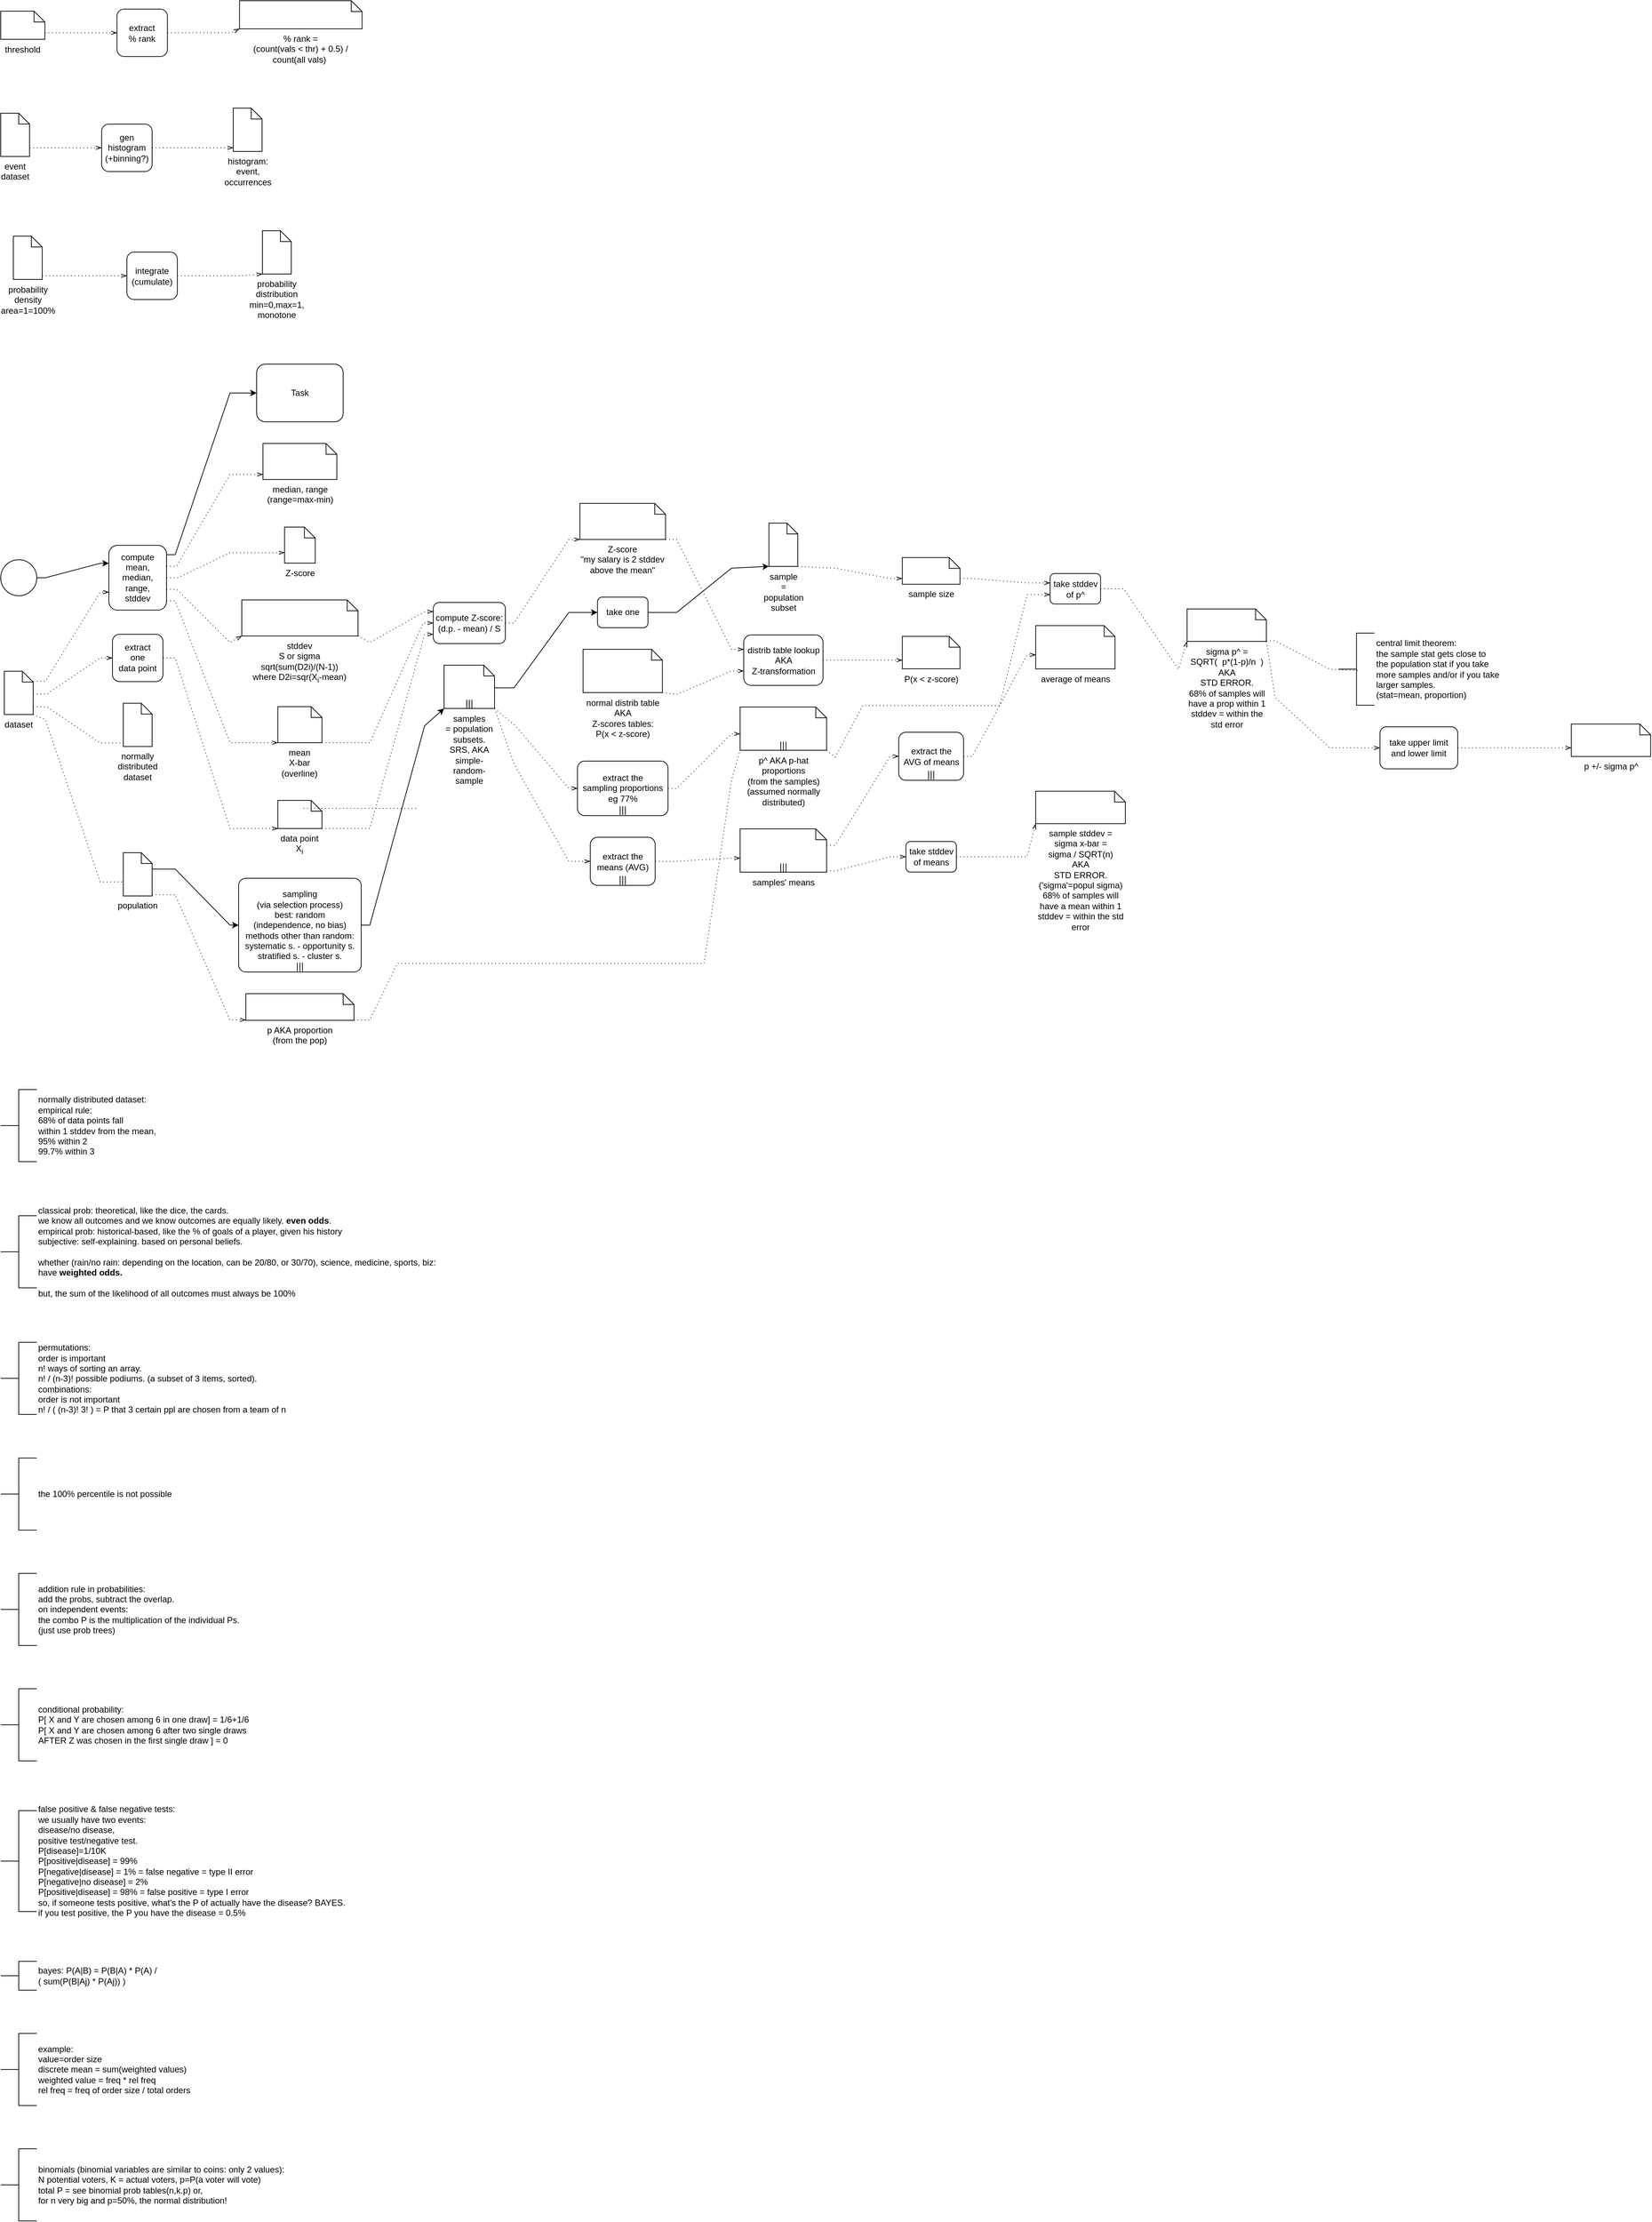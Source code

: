 <mxfile version="20.8.17" type="github">
  <diagram name="Page-1" id="2a216829-ef6e-dabb-86c1-c78162f3ba2b">
    <mxGraphModel dx="1120" dy="486" grid="1" gridSize="10" guides="1" tooltips="1" connect="1" arrows="1" fold="1" page="1" pageScale="1" pageWidth="850" pageHeight="1100" background="none" math="0" shadow="0">
      <root>
        <mxCell id="0" />
        <mxCell id="1" parent="0" />
        <mxCell id="7a84cebc1def654-1" value="" style="shape=mxgraph.bpmn.shape;html=1;verticalLabelPosition=bottom;labelBackgroundColor=none;verticalAlign=top;perimeter=ellipsePerimeter;outline=standard;symbol=general;" parent="1" vertex="1">
          <mxGeometry y="775.221" width="50" height="50" as="geometry" />
        </mxCell>
        <mxCell id="7a84cebc1def654-2" value="compute&lt;br&gt;mean,&lt;br&gt;median, &lt;br&gt;range,&lt;br&gt;stddev" style="shape=ext;rounded=1;html=1;whiteSpace=wrap;labelBackgroundColor=none;" parent="1" vertex="1">
          <mxGeometry x="150" y="755.256" width="80" height="89.93" as="geometry" />
        </mxCell>
        <mxCell id="7a84cebc1def654-3" value="Task" style="shape=ext;rounded=1;html=1;whiteSpace=wrap;labelBackgroundColor=none;" parent="1" vertex="1">
          <mxGeometry x="355" y="504" width="120" height="80" as="geometry" />
        </mxCell>
        <mxCell id="7a84cebc1def654-36" style="edgeStyle=orthogonalEdgeStyle;rounded=0;html=1;jettySize=auto;orthogonalLoop=1;labelBackgroundColor=none;fontColor=default;noEdgeStyle=1;orthogonal=1;" parent="1" source="7a84cebc1def654-1" target="7a84cebc1def654-2" edge="1">
          <mxGeometry relative="1" as="geometry">
            <Array as="points">
              <mxPoint x="62" y="800.221" />
              <mxPoint x="138" y="780.239" />
            </Array>
          </mxGeometry>
        </mxCell>
        <mxCell id="7a84cebc1def654-39" style="edgeStyle=orthogonalEdgeStyle;rounded=0;html=1;jettySize=auto;orthogonalLoop=1;labelBackgroundColor=none;fontColor=default;noEdgeStyle=1;orthogonal=1;" parent="1" source="7a84cebc1def654-2" target="7a84cebc1def654-3" edge="1">
          <mxGeometry relative="1" as="geometry">
            <Array as="points">
              <mxPoint x="242" y="768.249" />
              <mxPoint x="318" y="544" />
            </Array>
          </mxGeometry>
        </mxCell>
        <mxCell id="xcf2dydyv8335VmhDi4d-6" value="" style="edgeStyle=elbowEdgeStyle;fontSize=12;html=1;endFill=0;startFill=0;endSize=6;startSize=6;dashed=1;dashPattern=1 4;endArrow=openThin;startArrow=none;rounded=0;noEdgeStyle=1;orthogonal=1;labelBackgroundColor=none;fontColor=default;" edge="1" parent="1" source="xcf2dydyv8335VmhDi4d-9" target="7a84cebc1def654-2">
          <mxGeometry width="160" relative="1" as="geometry">
            <mxPoint x="400" y="460" as="sourcePoint" />
            <mxPoint x="560" y="460" as="targetPoint" />
            <Array as="points">
              <mxPoint x="62" y="943.758" />
              <mxPoint x="138" y="820.204" />
            </Array>
          </mxGeometry>
        </mxCell>
        <mxCell id="xcf2dydyv8335VmhDi4d-7" value="median, range&lt;br&gt;(range=max-min)" style="shape=mxgraph.bpmn.data;labelPosition=center;verticalLabelPosition=bottom;align=center;verticalAlign=top;whiteSpace=wrap;size=15;html=1;labelBackgroundColor=none;" vertex="1" parent="1">
          <mxGeometry x="363.75" y="614" width="102.5" height="50" as="geometry" />
        </mxCell>
        <mxCell id="xcf2dydyv8335VmhDi4d-8" value="" style="edgeStyle=elbowEdgeStyle;fontSize=12;html=1;endFill=0;startFill=0;endSize=6;startSize=6;dashed=1;dashPattern=1 4;endArrow=openThin;startArrow=none;rounded=0;noEdgeStyle=1;orthogonal=1;labelBackgroundColor=none;fontColor=default;" edge="1" parent="1" source="7a84cebc1def654-2" target="xcf2dydyv8335VmhDi4d-7">
          <mxGeometry width="160" relative="1" as="geometry">
            <mxPoint x="413" y="440" as="sourcePoint" />
            <mxPoint x="413" y="340" as="targetPoint" />
            <Array as="points">
              <mxPoint x="244" y="784.235" />
              <mxPoint x="318" y="657" />
            </Array>
          </mxGeometry>
        </mxCell>
        <mxCell id="xcf2dydyv8335VmhDi4d-9" value="dataset" style="shape=mxgraph.bpmn.data;labelPosition=center;verticalLabelPosition=bottom;align=center;verticalAlign=top;whiteSpace=wrap;size=15;html=1;" vertex="1" parent="1">
          <mxGeometry x="5" y="929.883" width="40" height="60" as="geometry" />
        </mxCell>
        <mxCell id="xcf2dydyv8335VmhDi4d-11" value="Z-score" style="shape=mxgraph.bpmn.data;labelPosition=center;verticalLabelPosition=bottom;align=center;verticalAlign=top;whiteSpace=wrap;size=15;html=1;labelBackgroundColor=none;" vertex="1" parent="1">
          <mxGeometry x="393.75" y="730" width="42.5" height="50" as="geometry" />
        </mxCell>
        <mxCell id="xcf2dydyv8335VmhDi4d-12" value="" style="edgeStyle=elbowEdgeStyle;fontSize=12;html=1;endFill=0;startFill=0;endSize=6;startSize=6;dashed=1;dashPattern=1 4;endArrow=openThin;startArrow=none;rounded=0;noEdgeStyle=1;orthogonal=1;labelBackgroundColor=none;fontColor=default;" edge="1" parent="1" source="7a84cebc1def654-2" target="xcf2dydyv8335VmhDi4d-11">
          <mxGeometry width="160" relative="1" as="geometry">
            <mxPoint x="335" y="111.25" as="sourcePoint" />
            <mxPoint x="442.5" y="145" as="targetPoint" />
            <Array as="points">
              <mxPoint x="246" y="800.221" />
              <mxPoint x="318" y="765.5" />
            </Array>
          </mxGeometry>
        </mxCell>
        <mxCell id="xcf2dydyv8335VmhDi4d-13" value="extract&lt;br&gt;one &lt;br&gt;data point" style="shape=ext;rounded=1;html=1;whiteSpace=wrap;labelBackgroundColor=none;" vertex="1" parent="1">
          <mxGeometry x="155" y="878.63" width="70" height="65.67" as="geometry" />
        </mxCell>
        <mxCell id="xcf2dydyv8335VmhDi4d-14" value="" style="edgeStyle=elbowEdgeStyle;fontSize=12;html=1;endFill=0;startFill=0;endSize=6;startSize=6;dashed=1;dashPattern=1 4;endArrow=openThin;startArrow=none;rounded=0;noEdgeStyle=1;orthogonal=1;labelBackgroundColor=none;fontColor=default;" edge="1" parent="1" source="xcf2dydyv8335VmhDi4d-9" target="xcf2dydyv8335VmhDi4d-13">
          <mxGeometry width="160" relative="1" as="geometry">
            <mxPoint x="55" y="220" as="sourcePoint" />
            <mxPoint x="160" y="188.4" as="targetPoint" />
            <Array as="points">
              <mxPoint x="64" y="961.508" />
              <mxPoint x="138" y="911.465" />
            </Array>
          </mxGeometry>
        </mxCell>
        <mxCell id="xcf2dydyv8335VmhDi4d-15" value="stddev&lt;br&gt;S or sigma&lt;br&gt;sqrt(sum(D2i)/(N-1))&lt;br&gt;where D2i=sqr(X&lt;sub style=&quot;border-color: var(--border-color);&quot;&gt;i&lt;/sub&gt;-mean)" style="shape=mxgraph.bpmn.data;labelPosition=center;verticalLabelPosition=bottom;align=center;verticalAlign=top;whiteSpace=wrap;size=15;html=1;labelBackgroundColor=none;" vertex="1" parent="1">
          <mxGeometry x="334.375" y="831" width="161.25" height="50" as="geometry" />
        </mxCell>
        <mxCell id="xcf2dydyv8335VmhDi4d-16" value="mean&lt;br&gt;X-bar (overline)" style="shape=mxgraph.bpmn.data;labelPosition=center;verticalLabelPosition=bottom;align=center;verticalAlign=top;whiteSpace=wrap;size=15;html=1;labelBackgroundColor=none;" vertex="1" parent="1">
          <mxGeometry x="384.375" y="979" width="61.25" height="50" as="geometry" />
        </mxCell>
        <mxCell id="xcf2dydyv8335VmhDi4d-17" value="" style="edgeStyle=elbowEdgeStyle;fontSize=12;html=1;endFill=0;startFill=0;endSize=6;startSize=6;dashed=1;dashPattern=1 4;endArrow=openThin;startArrow=none;rounded=0;noEdgeStyle=1;orthogonal=1;labelBackgroundColor=none;fontColor=default;" edge="1" parent="1" source="7a84cebc1def654-2" target="xcf2dydyv8335VmhDi4d-15">
          <mxGeometry width="160" relative="1" as="geometry">
            <mxPoint x="281" y="170.9" as="sourcePoint" />
            <mxPoint x="387.5" y="170" as="targetPoint" />
            <Array as="points">
              <mxPoint x="244" y="816.207" />
              <mxPoint x="318" y="890" />
            </Array>
          </mxGeometry>
        </mxCell>
        <mxCell id="xcf2dydyv8335VmhDi4d-18" value="" style="edgeStyle=elbowEdgeStyle;fontSize=12;html=1;endFill=0;startFill=0;endSize=6;startSize=6;dashed=1;dashPattern=1 4;endArrow=openThin;startArrow=none;rounded=0;noEdgeStyle=1;orthogonal=1;labelBackgroundColor=none;fontColor=default;" edge="1" parent="1" source="7a84cebc1def654-2" target="xcf2dydyv8335VmhDi4d-16">
          <mxGeometry width="160" relative="1" as="geometry">
            <mxPoint x="281" y="180.9" as="sourcePoint" />
            <mxPoint x="530" y="179.5" as="targetPoint" />
            <Array as="points">
              <mxPoint x="242" y="832.193" />
              <mxPoint x="318" y="1029" />
            </Array>
          </mxGeometry>
        </mxCell>
        <mxCell id="xcf2dydyv8335VmhDi4d-20" value="data point&lt;br&gt;X&lt;sub&gt;i&lt;/sub&gt;" style="shape=mxgraph.bpmn.data;labelPosition=center;verticalLabelPosition=bottom;align=center;verticalAlign=top;whiteSpace=wrap;size=15;html=1;labelBackgroundColor=none;" vertex="1" parent="1">
          <mxGeometry x="384.375" y="1109" width="61.25" height="39" as="geometry" />
        </mxCell>
        <mxCell id="xcf2dydyv8335VmhDi4d-21" value="" style="edgeStyle=elbowEdgeStyle;fontSize=12;html=1;endFill=0;startFill=0;endSize=6;startSize=6;dashed=1;dashPattern=1 4;endArrow=openThin;startArrow=none;rounded=0;noEdgeStyle=1;orthogonal=1;labelBackgroundColor=none;fontColor=default;" edge="1" parent="1" source="xcf2dydyv8335VmhDi4d-13" target="xcf2dydyv8335VmhDi4d-20">
          <mxGeometry width="160" relative="1" as="geometry">
            <mxPoint x="280" y="239.5" as="sourcePoint" />
            <mxPoint x="387.5" y="487.5" as="targetPoint" />
            <Array as="points">
              <mxPoint x="242" y="911.465" />
              <mxPoint x="318" y="1148" />
            </Array>
          </mxGeometry>
        </mxCell>
        <mxCell id="xcf2dydyv8335VmhDi4d-22" value="compute Z-score:&lt;br&gt;(d.p. - mean) / S" style="shape=ext;rounded=1;html=1;whiteSpace=wrap;labelBackgroundColor=none;" vertex="1" parent="1">
          <mxGeometry x="600" y="834.445" width="100" height="57.11" as="geometry" />
        </mxCell>
        <mxCell id="xcf2dydyv8335VmhDi4d-23" value="" style="edgeStyle=elbowEdgeStyle;fontSize=12;html=1;endFill=0;startFill=0;endSize=6;startSize=6;dashed=1;dashPattern=1 4;endArrow=openThin;startArrow=none;rounded=0;noEdgeStyle=1;orthogonal=1;labelBackgroundColor=none;fontColor=default;" edge="1" parent="1" source="xcf2dydyv8335VmhDi4d-20" target="xcf2dydyv8335VmhDi4d-22">
          <mxGeometry width="160" relative="1" as="geometry">
            <mxPoint x="70" y="360" as="sourcePoint" />
            <mxPoint x="160" y="321.5" as="targetPoint" />
            <Array as="points">
              <mxPoint x="512" y="1148" />
              <mxPoint x="588" y="878.703" />
            </Array>
          </mxGeometry>
        </mxCell>
        <mxCell id="xcf2dydyv8335VmhDi4d-24" value="" style="edgeStyle=elbowEdgeStyle;fontSize=12;html=1;endFill=0;startFill=0;endSize=6;startSize=6;dashed=1;dashPattern=1 4;endArrow=openThin;startArrow=none;rounded=0;noEdgeStyle=1;orthogonal=1;labelBackgroundColor=none;fontColor=default;" edge="1" parent="1" source="xcf2dydyv8335VmhDi4d-16" target="xcf2dydyv8335VmhDi4d-22">
          <mxGeometry width="160" relative="1" as="geometry">
            <mxPoint x="418.75" y="587.727" as="sourcePoint" />
            <mxPoint x="410" y="695" as="targetPoint" />
            <Array as="points">
              <mxPoint x="512" y="1029" />
              <mxPoint x="586" y="863.0" />
            </Array>
          </mxGeometry>
        </mxCell>
        <mxCell id="xcf2dydyv8335VmhDi4d-25" value="" style="edgeStyle=elbowEdgeStyle;fontSize=12;html=1;endFill=0;startFill=0;endSize=6;startSize=6;dashed=1;dashPattern=1 4;endArrow=openThin;startArrow=none;rounded=0;noEdgeStyle=1;orthogonal=1;labelBackgroundColor=none;fontColor=default;" edge="1" parent="1" source="xcf2dydyv8335VmhDi4d-15" target="xcf2dydyv8335VmhDi4d-22">
          <mxGeometry width="160" relative="1" as="geometry">
            <mxPoint x="418.75" y="488" as="sourcePoint" />
            <mxPoint x="410" y="705" as="targetPoint" />
            <Array as="points">
              <mxPoint x="512" y="890" />
              <mxPoint x="588" y="847.297" />
            </Array>
          </mxGeometry>
        </mxCell>
        <mxCell id="xcf2dydyv8335VmhDi4d-26" value="Z-score&lt;br&gt;&quot;my salary is 2 stddev above the mean&quot;" style="shape=mxgraph.bpmn.data;labelPosition=center;verticalLabelPosition=bottom;align=center;verticalAlign=top;whiteSpace=wrap;size=15;html=1;labelBackgroundColor=none;" vertex="1" parent="1">
          <mxGeometry x="803.435" y="697.165" width="118.75" height="50" as="geometry" />
        </mxCell>
        <mxCell id="xcf2dydyv8335VmhDi4d-27" value="" style="edgeStyle=elbowEdgeStyle;fontSize=12;html=1;endFill=0;startFill=0;endSize=6;startSize=6;dashed=1;dashPattern=1 4;endArrow=openThin;startArrow=none;rounded=0;noEdgeStyle=1;orthogonal=1;labelBackgroundColor=none;fontColor=default;" edge="1" parent="1" source="xcf2dydyv8335VmhDi4d-22" target="xcf2dydyv8335VmhDi4d-26">
          <mxGeometry width="160" relative="1" as="geometry">
            <mxPoint x="280" y="552.727" as="sourcePoint" />
            <mxPoint x="418.75" y="582" as="targetPoint" />
            <Array as="points">
              <mxPoint x="712" y="863" />
              <mxPoint x="788" y="747.165" />
            </Array>
          </mxGeometry>
        </mxCell>
        <mxCell id="xcf2dydyv8335VmhDi4d-33" value="normally distributed dataset" style="shape=mxgraph.bpmn.data;labelPosition=center;verticalLabelPosition=bottom;align=center;verticalAlign=top;whiteSpace=wrap;size=15;html=1;" vertex="1" parent="1">
          <mxGeometry x="170" y="974.3" width="40" height="60" as="geometry" />
        </mxCell>
        <mxCell id="xcf2dydyv8335VmhDi4d-34" value="normally distributed dataset:&lt;br&gt;empirical rule:&lt;br&gt;68% of data points fall&lt;br&gt;within 1 stddev from the mean,&lt;br&gt;95% within 2&lt;br&gt;99.7% within 3" style="html=1;shape=mxgraph.flowchart.annotation_2;align=left;labelPosition=right;" vertex="1" parent="1">
          <mxGeometry y="1510" width="50" height="100" as="geometry" />
        </mxCell>
        <mxCell id="xcf2dydyv8335VmhDi4d-35" value="classical prob: theoretical, like the dice, the cards.&lt;br&gt;we know all outcomes and we know outcomes are equally likely. &lt;b&gt;even odds&lt;/b&gt;.&lt;br&gt;empirical prob: historical-based, like the % of goals of a player, given his history&lt;br&gt;subjective: self-explaining. based on personal beliefs.&lt;br&gt;&lt;br&gt;whether (rain/no rain: depending on the location, can be 20/80, or 30/70), science, medicine, sports, biz:&lt;br&gt;have &lt;b&gt;weighted odds.&lt;/b&gt;&lt;br&gt;&lt;br&gt;but, the sum of the likelihood of all outcomes must always be 100%" style="html=1;shape=mxgraph.flowchart.annotation_2;align=left;labelPosition=right;" vertex="1" parent="1">
          <mxGeometry y="1685" width="50" height="100" as="geometry" />
        </mxCell>
        <mxCell id="xcf2dydyv8335VmhDi4d-36" value="permutations:&lt;br&gt;order is important&lt;br&gt;n! ways of sorting an array.&lt;br&gt;n! / (n-3)! possible podiums. (a subset of 3 items, sorted).&lt;br&gt;combinations:&lt;br&gt;order is not important&lt;br&gt;n! / ( (n-3)! 3! ) = P that 3 certain ppl are chosen from a team of n" style="html=1;shape=mxgraph.flowchart.annotation_2;align=left;labelPosition=right;" vertex="1" parent="1">
          <mxGeometry y="1860.5" width="50" height="100" as="geometry" />
        </mxCell>
        <mxCell id="xcf2dydyv8335VmhDi4d-37" value="threshold" style="shape=mxgraph.bpmn.data;labelPosition=center;verticalLabelPosition=bottom;align=center;verticalAlign=top;whiteSpace=wrap;size=15;html=1;labelBackgroundColor=none;" vertex="1" parent="1">
          <mxGeometry y="14.5" width="61.25" height="39" as="geometry" />
        </mxCell>
        <mxCell id="xcf2dydyv8335VmhDi4d-38" value="" style="edgeStyle=elbowEdgeStyle;fontSize=12;html=1;endFill=0;startFill=0;endSize=6;startSize=6;dashed=1;dashPattern=1 4;endArrow=openThin;startArrow=none;rounded=0;noEdgeStyle=1;orthogonal=1;labelBackgroundColor=none;fontColor=default;" edge="1" parent="1" source="xcf2dydyv8335VmhDi4d-37" target="xcf2dydyv8335VmhDi4d-39">
          <mxGeometry width="160" relative="1" as="geometry">
            <mxPoint x="55" y="431.259" as="sourcePoint" />
            <mxPoint x="230" y="640" as="targetPoint" />
            <Array as="points">
              <mxPoint x="73.25" y="44.5" />
              <mxPoint x="149.25" y="44.5" />
            </Array>
          </mxGeometry>
        </mxCell>
        <mxCell id="xcf2dydyv8335VmhDi4d-39" value="extract&lt;br&gt;% rank" style="shape=ext;rounded=1;html=1;whiteSpace=wrap;labelBackgroundColor=none;" vertex="1" parent="1">
          <mxGeometry x="161.25" y="11.665" width="70" height="65.67" as="geometry" />
        </mxCell>
        <mxCell id="xcf2dydyv8335VmhDi4d-40" value="% rank = &lt;br&gt;(count(vals &amp;lt; thr) + 0.5) /&lt;br&gt;count(all vals)&amp;nbsp;" style="shape=mxgraph.bpmn.data;labelPosition=center;verticalLabelPosition=bottom;align=center;verticalAlign=top;whiteSpace=wrap;size=15;html=1;labelBackgroundColor=none;" vertex="1" parent="1">
          <mxGeometry x="331.25" width="170" height="39" as="geometry" />
        </mxCell>
        <mxCell id="xcf2dydyv8335VmhDi4d-41" value="" style="edgeStyle=elbowEdgeStyle;fontSize=12;html=1;endFill=0;startFill=0;endSize=6;startSize=6;dashed=1;dashPattern=1 4;endArrow=openThin;startArrow=none;rounded=0;noEdgeStyle=1;orthogonal=1;labelBackgroundColor=none;fontColor=default;" edge="1" parent="1" source="xcf2dydyv8335VmhDi4d-39" target="xcf2dydyv8335VmhDi4d-40">
          <mxGeometry width="160" relative="1" as="geometry">
            <mxPoint x="173.125" y="630" as="sourcePoint" />
            <mxPoint x="240" y="654.003" as="targetPoint" />
            <Array as="points">
              <mxPoint x="243.25" y="44.5" />
              <mxPoint x="319.25" y="44.5" />
            </Array>
          </mxGeometry>
        </mxCell>
        <mxCell id="xcf2dydyv8335VmhDi4d-42" value="the 100% percentile is not possible" style="html=1;shape=mxgraph.flowchart.annotation_2;align=left;labelPosition=right;" vertex="1" parent="1">
          <mxGeometry y="2021" width="50" height="100" as="geometry" />
        </mxCell>
        <mxCell id="xcf2dydyv8335VmhDi4d-43" value="addition rule in probabilities:&lt;br&gt;add the probs, subtract the overlap.&lt;br&gt;on independent events:&lt;br&gt;the combo P is the multiplication of the individual Ps.&lt;br&gt;(just use prob trees)" style="html=1;shape=mxgraph.flowchart.annotation_2;align=left;labelPosition=right;" vertex="1" parent="1">
          <mxGeometry y="2181" width="50" height="100" as="geometry" />
        </mxCell>
        <mxCell id="xcf2dydyv8335VmhDi4d-44" value="conditional probability:&lt;br&gt;P[ X and Y are chosen among 6 in one draw] = 1/6+1/6&lt;br&gt;P[ X and Y are chosen among 6 after two single draws&lt;br&gt;AFTER Z was chosen in the first single draw ] = 0" style="html=1;shape=mxgraph.flowchart.annotation_2;align=left;labelPosition=right;" vertex="1" parent="1">
          <mxGeometry y="2341" width="50" height="100" as="geometry" />
        </mxCell>
        <mxCell id="xcf2dydyv8335VmhDi4d-45" value="false positive &amp;amp; false negative tests:&lt;br&gt;we usually have two events:&lt;br&gt;disease/no disease,&lt;br&gt;positive test/negative test.&lt;br&gt;P[disease]=1/10K&lt;br&gt;P[positive|disease] = 99%&lt;br&gt;P[negative|disease] = 1% = false negative = type II error&lt;br&gt;P[negative|no disease] = 2%&lt;br style=&quot;border-color: var(--border-color);&quot;&gt;P[positive|disease] = 98% = false positive = type I error&lt;br&gt;so, if someone tests positive, what&#39;s the P of actually have the disease? BAYES.&lt;br&gt;if you test positive, the P you have the disease = 0.5%" style="html=1;shape=mxgraph.flowchart.annotation_2;align=left;labelPosition=right;" vertex="1" parent="1">
          <mxGeometry y="2510" width="50" height="140" as="geometry" />
        </mxCell>
        <mxCell id="xcf2dydyv8335VmhDi4d-46" value="bayes: P(A|B) = P(B|A) * P(A) /&lt;br&gt;( sum(P(B|Aj) * P(Aj)) )&lt;br&gt;" style="html=1;shape=mxgraph.flowchart.annotation_2;align=left;labelPosition=right;" vertex="1" parent="1">
          <mxGeometry y="2719" width="50" height="40" as="geometry" />
        </mxCell>
        <mxCell id="xcf2dydyv8335VmhDi4d-47" value="example:&lt;br&gt;value=order size&lt;br style=&quot;border-color: var(--border-color);&quot;&gt;discrete mean = sum(weighted values)&lt;br&gt;weighted value = freq * rel freq&lt;br&gt;rel freq = freq of order size / total orders" style="html=1;shape=mxgraph.flowchart.annotation_2;align=left;labelPosition=right;" vertex="1" parent="1">
          <mxGeometry y="2819" width="50" height="100" as="geometry" />
        </mxCell>
        <mxCell id="xcf2dydyv8335VmhDi4d-48" value="binomials (binomial variables are similar to coins: only 2 values):&lt;br&gt;N potential voters, K = actual voters, p=P(a voter will vote)&lt;br&gt;total P = see binomial prob tables(n,k.p) or,&lt;br&gt;for n very big and p=50%, the normal distribution!&lt;br&gt;" style="html=1;shape=mxgraph.flowchart.annotation_2;align=left;labelPosition=right;" vertex="1" parent="1">
          <mxGeometry y="2979" width="50" height="100" as="geometry" />
        </mxCell>
        <mxCell id="xcf2dydyv8335VmhDi4d-49" value="event&lt;br&gt;dataset" style="shape=mxgraph.bpmn.data;labelPosition=center;verticalLabelPosition=bottom;align=center;verticalAlign=top;whiteSpace=wrap;size=15;html=1;" vertex="1" parent="1">
          <mxGeometry y="156" width="40" height="60" as="geometry" />
        </mxCell>
        <mxCell id="xcf2dydyv8335VmhDi4d-50" value="gen&lt;br&gt;histogram&lt;br&gt;(+binning?)" style="shape=ext;rounded=1;html=1;whiteSpace=wrap;labelBackgroundColor=none;" vertex="1" parent="1">
          <mxGeometry x="140" y="171.165" width="70" height="65.67" as="geometry" />
        </mxCell>
        <mxCell id="xcf2dydyv8335VmhDi4d-51" value="histogram:&lt;br&gt;event, occurrences" style="shape=mxgraph.bpmn.data;labelPosition=center;verticalLabelPosition=bottom;align=center;verticalAlign=top;whiteSpace=wrap;size=15;html=1;" vertex="1" parent="1">
          <mxGeometry x="322.5" y="149" width="40" height="60" as="geometry" />
        </mxCell>
        <mxCell id="xcf2dydyv8335VmhDi4d-52" value="" style="edgeStyle=elbowEdgeStyle;fontSize=12;html=1;endFill=0;startFill=0;endSize=6;startSize=6;dashed=1;dashPattern=1 4;endArrow=openThin;startArrow=none;rounded=0;noEdgeStyle=1;orthogonal=1;labelBackgroundColor=none;fontColor=default;" edge="1" parent="1" source="xcf2dydyv8335VmhDi4d-49" target="xcf2dydyv8335VmhDi4d-50">
          <mxGeometry width="160" relative="1" as="geometry">
            <mxPoint x="235" y="533.148" as="sourcePoint" />
            <mxPoint x="390" y="654" as="targetPoint" />
            <Array as="points">
              <mxPoint x="52" y="204" />
              <mxPoint x="128" y="204" />
            </Array>
          </mxGeometry>
        </mxCell>
        <mxCell id="xcf2dydyv8335VmhDi4d-54" value="" style="edgeStyle=elbowEdgeStyle;fontSize=12;html=1;endFill=0;startFill=0;endSize=6;startSize=6;dashed=1;dashPattern=1 4;endArrow=openThin;startArrow=none;rounded=0;noEdgeStyle=1;orthogonal=1;labelBackgroundColor=none;fontColor=default;" edge="1" parent="1" source="xcf2dydyv8335VmhDi4d-50" target="xcf2dydyv8335VmhDi4d-51">
          <mxGeometry width="160" relative="1" as="geometry">
            <mxPoint x="50" y="942.5" as="sourcePoint" />
            <mxPoint x="150" y="942.5" as="targetPoint" />
            <Array as="points">
              <mxPoint x="222" y="204" />
              <mxPoint x="298" y="204" />
            </Array>
          </mxGeometry>
        </mxCell>
        <mxCell id="xcf2dydyv8335VmhDi4d-55" value="probability density&lt;br&gt;area=1=100%" style="shape=mxgraph.bpmn.data;labelPosition=center;verticalLabelPosition=bottom;align=center;verticalAlign=top;whiteSpace=wrap;size=15;html=1;" vertex="1" parent="1">
          <mxGeometry x="17.5" y="326.5" width="40" height="60" as="geometry" />
        </mxCell>
        <mxCell id="xcf2dydyv8335VmhDi4d-56" value="probability distribution&lt;br&gt;min=0,max=1,&lt;br&gt;monotone" style="shape=mxgraph.bpmn.data;labelPosition=center;verticalLabelPosition=bottom;align=center;verticalAlign=top;whiteSpace=wrap;size=15;html=1;" vertex="1" parent="1">
          <mxGeometry x="363" y="319" width="40" height="60" as="geometry" />
        </mxCell>
        <mxCell id="xcf2dydyv8335VmhDi4d-57" value="integrate&lt;br&gt;(cumulate)" style="shape=ext;rounded=1;html=1;whiteSpace=wrap;labelBackgroundColor=none;" vertex="1" parent="1">
          <mxGeometry x="175" y="348.665" width="70" height="65.67" as="geometry" />
        </mxCell>
        <mxCell id="xcf2dydyv8335VmhDi4d-58" value="" style="edgeStyle=elbowEdgeStyle;fontSize=12;html=1;endFill=0;startFill=0;endSize=6;startSize=6;dashed=1;dashPattern=1 4;endArrow=openThin;startArrow=none;rounded=0;noEdgeStyle=1;orthogonal=1;labelBackgroundColor=none;fontColor=default;" edge="1" parent="1" target="xcf2dydyv8335VmhDi4d-57" source="xcf2dydyv8335VmhDi4d-55">
          <mxGeometry width="160" relative="1" as="geometry">
            <mxPoint x="550" y="853.17" as="sourcePoint" />
            <mxPoint x="900" y="560.17" as="targetPoint" />
            <Array as="points">
              <mxPoint x="87" y="381.5" />
              <mxPoint x="163" y="381.5" />
            </Array>
          </mxGeometry>
        </mxCell>
        <mxCell id="xcf2dydyv8335VmhDi4d-59" value="" style="edgeStyle=elbowEdgeStyle;fontSize=12;html=1;endFill=0;startFill=0;endSize=6;startSize=6;dashed=1;dashPattern=1 4;endArrow=openThin;startArrow=none;rounded=0;noEdgeStyle=1;orthogonal=1;labelBackgroundColor=none;fontColor=default;" edge="1" parent="1" source="xcf2dydyv8335VmhDi4d-57" target="xcf2dydyv8335VmhDi4d-56">
          <mxGeometry width="160" relative="1" as="geometry">
            <mxPoint x="560" y="848.67" as="sourcePoint" />
            <mxPoint x="832.5" y="853.17" as="targetPoint" />
            <Array as="points">
              <mxPoint x="257" y="381.5" />
              <mxPoint x="333" y="381.5" />
            </Array>
          </mxGeometry>
        </mxCell>
        <mxCell id="xcf2dydyv8335VmhDi4d-60" value="normal distrib table&lt;br&gt;AKA&lt;br style=&quot;border-color: var(--border-color);&quot;&gt;Z-scores tables:&lt;br&gt;P(x &amp;lt; z-score)" style="shape=mxgraph.bpmn.data;labelPosition=center;verticalLabelPosition=bottom;align=center;verticalAlign=top;whiteSpace=wrap;size=15;html=1;" vertex="1" parent="1">
          <mxGeometry x="807.81" y="899.505" width="110" height="60" as="geometry" />
        </mxCell>
        <mxCell id="xcf2dydyv8335VmhDi4d-61" value="distrib table lookup&lt;br&gt;AKA&lt;br&gt;Z-transformation" style="shape=ext;rounded=1;html=1;whiteSpace=wrap;labelBackgroundColor=none;" vertex="1" parent="1">
          <mxGeometry x="1030.62" y="879.5" width="110" height="70" as="geometry" />
        </mxCell>
        <mxCell id="xcf2dydyv8335VmhDi4d-62" value="" style="edgeStyle=elbowEdgeStyle;fontSize=12;html=1;endFill=0;startFill=0;endSize=6;startSize=6;dashed=1;dashPattern=1 4;endArrow=openThin;startArrow=none;rounded=0;noEdgeStyle=1;orthogonal=1;labelBackgroundColor=none;fontColor=default;" edge="1" parent="1" source="xcf2dydyv8335VmhDi4d-26" target="xcf2dydyv8335VmhDi4d-61">
          <mxGeometry width="160" relative="1" as="geometry">
            <mxPoint x="701.25" y="534.283" as="sourcePoint" />
            <mxPoint x="801.25" y="534.283" as="targetPoint" />
            <Array as="points">
              <mxPoint x="937.62" y="747.165" />
              <mxPoint x="1013.62" y="899.5" />
            </Array>
          </mxGeometry>
        </mxCell>
        <mxCell id="xcf2dydyv8335VmhDi4d-63" value="" style="edgeStyle=elbowEdgeStyle;fontSize=12;html=1;endFill=0;startFill=0;endSize=6;startSize=6;dashed=1;dashPattern=1 4;endArrow=openThin;startArrow=none;rounded=0;noEdgeStyle=1;orthogonal=1;labelBackgroundColor=none;fontColor=default;" edge="1" parent="1" source="xcf2dydyv8335VmhDi4d-60" target="xcf2dydyv8335VmhDi4d-61">
          <mxGeometry width="160" relative="1" as="geometry">
            <mxPoint x="801.25" y="534.283" as="sourcePoint" />
            <mxPoint x="970" y="629.998" as="targetPoint" />
            <Array as="points">
              <mxPoint x="937.62" y="962.005" />
              <mxPoint x="1013.62" y="929.5" />
            </Array>
          </mxGeometry>
        </mxCell>
        <mxCell id="xcf2dydyv8335VmhDi4d-64" value="P(x &amp;lt; z-score)" style="shape=mxgraph.bpmn.data;labelPosition=center;verticalLabelPosition=bottom;align=center;verticalAlign=top;whiteSpace=wrap;size=15;html=1;" vertex="1" parent="1">
          <mxGeometry x="1250.62" y="881.5" width="80" height="45" as="geometry" />
        </mxCell>
        <mxCell id="xcf2dydyv8335VmhDi4d-65" value="" style="edgeStyle=elbowEdgeStyle;fontSize=12;html=1;endFill=0;startFill=0;endSize=6;startSize=6;dashed=1;dashPattern=1 4;endArrow=openThin;startArrow=none;rounded=0;noEdgeStyle=1;orthogonal=1;labelBackgroundColor=none;fontColor=default;" edge="1" parent="1" source="xcf2dydyv8335VmhDi4d-61" target="xcf2dydyv8335VmhDi4d-64">
          <mxGeometry width="160" relative="1" as="geometry">
            <mxPoint x="915.625" y="920.5" as="sourcePoint" />
            <mxPoint x="1010" y="867.278" as="targetPoint" />
            <Array as="points">
              <mxPoint x="1157.62" y="914.5" />
              <mxPoint x="1233.62" y="914.5" />
            </Array>
          </mxGeometry>
        </mxCell>
        <mxCell id="xcf2dydyv8335VmhDi4d-66" value="" style="edgeStyle=elbowEdgeStyle;fontSize=12;html=1;endFill=0;startFill=0;endSize=6;startSize=6;dashed=1;dashPattern=1 4;endArrow=none;startArrow=none;rounded=0;" edge="1" parent="1">
          <mxGeometry width="160" relative="1" as="geometry">
            <mxPoint x="420" y="1120" as="sourcePoint" />
            <mxPoint x="580" y="1120" as="targetPoint" />
          </mxGeometry>
        </mxCell>
        <mxCell id="xcf2dydyv8335VmhDi4d-67" value="" style="edgeStyle=elbowEdgeStyle;fontSize=12;html=1;endFill=0;startFill=0;endSize=6;startSize=6;dashed=1;dashPattern=1 4;endArrow=none;startArrow=none;rounded=0;noEdgeStyle=1;orthogonal=1;" edge="1" parent="1" source="xcf2dydyv8335VmhDi4d-9" target="xcf2dydyv8335VmhDi4d-33">
          <mxGeometry width="160" relative="1" as="geometry">
            <mxPoint x="90" y="1100" as="sourcePoint" />
            <mxPoint x="250" y="1100" as="targetPoint" />
            <Array as="points">
              <mxPoint x="64" y="979.258" />
              <mxPoint x="138" y="1029.3" />
            </Array>
          </mxGeometry>
        </mxCell>
        <mxCell id="xcf2dydyv8335VmhDi4d-68" value="population" style="shape=mxgraph.bpmn.data;labelPosition=center;verticalLabelPosition=bottom;align=center;verticalAlign=top;whiteSpace=wrap;size=15;html=1;" vertex="1" parent="1">
          <mxGeometry x="170" y="1181.461" width="40" height="60" as="geometry" />
        </mxCell>
        <mxCell id="xcf2dydyv8335VmhDi4d-69" value="sample&lt;br&gt;= population subset" style="shape=mxgraph.bpmn.data;labelPosition=center;verticalLabelPosition=bottom;align=center;verticalAlign=top;whiteSpace=wrap;size=15;html=1;" vertex="1" parent="1">
          <mxGeometry x="1065.62" y="724.5" width="40" height="60" as="geometry" />
        </mxCell>
        <mxCell id="xcf2dydyv8335VmhDi4d-71" value="" style="edgeStyle=elbowEdgeStyle;fontSize=12;html=1;endFill=0;startFill=0;endSize=6;startSize=6;dashed=1;dashPattern=1 4;endArrow=none;startArrow=none;rounded=0;noEdgeStyle=1;orthogonal=1;" edge="1" parent="1" source="xcf2dydyv8335VmhDi4d-9" target="xcf2dydyv8335VmhDi4d-68">
          <mxGeometry width="160" relative="1" as="geometry">
            <mxPoint x="180" y="1190" as="sourcePoint" />
            <mxPoint x="235" y="1200" as="targetPoint" />
            <Array as="points">
              <mxPoint x="62" y="997.008" />
              <mxPoint x="138" y="1221.961" />
            </Array>
          </mxGeometry>
        </mxCell>
        <mxCell id="xcf2dydyv8335VmhDi4d-73" style="edgeStyle=orthogonalEdgeStyle;rounded=0;html=1;jettySize=auto;orthogonalLoop=1;labelBackgroundColor=none;fontColor=default;noEdgeStyle=1;orthogonal=1;" edge="1" parent="1" source="xcf2dydyv8335VmhDi4d-68" target="xcf2dydyv8335VmhDi4d-84">
          <mxGeometry relative="1" as="geometry">
            <mxPoint x="60" y="759.665" as="sourcePoint" />
            <mxPoint x="160" y="739.682" as="targetPoint" />
            <Array as="points">
              <mxPoint x="242" y="1204.211" />
              <mxPoint x="318" y="1282" />
            </Array>
          </mxGeometry>
        </mxCell>
        <mxCell id="xcf2dydyv8335VmhDi4d-74" style="edgeStyle=orthogonalEdgeStyle;rounded=0;html=1;jettySize=auto;orthogonalLoop=1;labelBackgroundColor=none;fontColor=default;noEdgeStyle=1;orthogonal=1;" edge="1" parent="1" source="xcf2dydyv8335VmhDi4d-84" target="xcf2dydyv8335VmhDi4d-85">
          <mxGeometry relative="1" as="geometry">
            <mxPoint x="180" y="1070.3" as="sourcePoint" />
            <mxPoint x="158" y="1217" as="targetPoint" />
            <Array as="points">
              <mxPoint x="512" y="1282" />
              <mxPoint x="588" y="1005.555" />
            </Array>
          </mxGeometry>
        </mxCell>
        <mxCell id="xcf2dydyv8335VmhDi4d-75" value="sample size" style="shape=mxgraph.bpmn.data;labelPosition=center;verticalLabelPosition=bottom;align=center;verticalAlign=top;whiteSpace=wrap;size=15;html=1;" vertex="1" parent="1">
          <mxGeometry x="1250.62" y="772.25" width="80" height="37" as="geometry" />
        </mxCell>
        <mxCell id="xcf2dydyv8335VmhDi4d-76" value="" style="edgeStyle=elbowEdgeStyle;fontSize=12;html=1;endFill=0;startFill=0;endSize=6;startSize=6;dashed=1;dashPattern=1 4;endArrow=openThin;startArrow=none;rounded=0;noEdgeStyle=1;orthogonal=1;labelBackgroundColor=none;fontColor=default;" edge="1" parent="1" source="xcf2dydyv8335VmhDi4d-69" target="xcf2dydyv8335VmhDi4d-75">
          <mxGeometry width="160" relative="1" as="geometry">
            <mxPoint x="235" y="869.965" as="sourcePoint" />
            <mxPoint x="399.06" y="1158" as="targetPoint" />
            <Array as="points">
              <mxPoint x="1157.62" y="787" />
              <mxPoint x="1233.62" y="801.25" />
            </Array>
          </mxGeometry>
        </mxCell>
        <mxCell id="xcf2dydyv8335VmhDi4d-78" value="" style="edgeStyle=elbowEdgeStyle;fontSize=12;html=1;endFill=0;startFill=0;endSize=6;startSize=6;dashed=1;dashPattern=1 4;endArrow=openThin;startArrow=none;rounded=0;noEdgeStyle=1;orthogonal=1;labelBackgroundColor=none;fontColor=default;" edge="1" parent="1" source="xcf2dydyv8335VmhDi4d-85" target="xcf2dydyv8335VmhDi4d-86">
          <mxGeometry width="160" relative="1" as="geometry">
            <mxPoint x="689.37" y="1105" as="sourcePoint" />
            <mxPoint x="838.745" y="923" as="targetPoint" />
            <Array as="points">
              <mxPoint x="714" y="1005.555" />
              <mxPoint x="788" y="1092.34" />
            </Array>
          </mxGeometry>
        </mxCell>
        <mxCell id="xcf2dydyv8335VmhDi4d-79" value="p AKA&amp;nbsp;proportion&lt;br&gt;(from the pop)" style="shape=mxgraph.bpmn.data;labelPosition=center;verticalLabelPosition=bottom;align=center;verticalAlign=top;whiteSpace=wrap;size=15;html=1;" vertex="1" parent="1">
          <mxGeometry x="340" y="1377" width="150" height="37" as="geometry" />
        </mxCell>
        <mxCell id="xcf2dydyv8335VmhDi4d-80" value="" style="edgeStyle=elbowEdgeStyle;fontSize=12;html=1;endFill=0;startFill=0;endSize=6;startSize=6;dashed=1;dashPattern=1 4;endArrow=openThin;startArrow=none;rounded=0;noEdgeStyle=1;orthogonal=1;labelBackgroundColor=none;fontColor=default;" edge="1" parent="1" source="xcf2dydyv8335VmhDi4d-68" target="xcf2dydyv8335VmhDi4d-79">
          <mxGeometry width="160" relative="1" as="geometry">
            <mxPoint x="689.37" y="1038.667" as="sourcePoint" />
            <mxPoint x="819.37" y="960.5" as="targetPoint" />
            <Array as="points">
              <mxPoint x="242" y="1239.711" />
              <mxPoint x="318" y="1413.5" />
            </Array>
          </mxGeometry>
        </mxCell>
        <mxCell id="xcf2dydyv8335VmhDi4d-81" value="" style="edgeStyle=elbowEdgeStyle;fontSize=12;html=1;endFill=0;startFill=0;endSize=6;startSize=6;dashed=1;dashPattern=1 4;endArrow=none;startArrow=none;rounded=0;noEdgeStyle=1;orthogonal=1;" edge="1" parent="1" source="xcf2dydyv8335VmhDi4d-79" target="xcf2dydyv8335VmhDi4d-87">
          <mxGeometry width="160" relative="1" as="geometry">
            <mxPoint x="640" y="1350" as="sourcePoint" />
            <mxPoint x="800" y="1350" as="targetPoint" />
            <Array as="points">
              <mxPoint x="512" y="1413.5" />
              <mxPoint x="550" y="1335.168" />
              <mxPoint x="750" y="1335.168" />
              <mxPoint x="750" y="1335.168" />
              <mxPoint x="975.62" y="1335.168" />
              <mxPoint x="1013.62" y="1081.25" />
            </Array>
          </mxGeometry>
        </mxCell>
        <mxCell id="xcf2dydyv8335VmhDi4d-82" value="take one" style="shape=ext;rounded=1;html=1;whiteSpace=wrap;labelBackgroundColor=none;" vertex="1" parent="1">
          <mxGeometry x="827.81" y="827.165" width="70" height="42.34" as="geometry" />
        </mxCell>
        <mxCell id="xcf2dydyv8335VmhDi4d-83" value="" style="edgeStyle=elbowEdgeStyle;fontSize=12;html=1;endFill=0;startFill=0;endSize=6;startSize=6;dashed=1;dashPattern=1 4;endArrow=openThin;startArrow=none;rounded=0;noEdgeStyle=1;orthogonal=1;labelBackgroundColor=none;fontColor=default;" edge="1" parent="1" source="xcf2dydyv8335VmhDi4d-86" target="xcf2dydyv8335VmhDi4d-87">
          <mxGeometry width="160" relative="1" as="geometry">
            <mxPoint x="689.37" y="1013.055" as="sourcePoint" />
            <mxPoint x="770" y="1092.33" as="targetPoint" />
            <Array as="points">
              <mxPoint x="937.62" y="1092.34" />
              <mxPoint x="1013.62" y="1016.75" />
            </Array>
          </mxGeometry>
        </mxCell>
        <mxCell id="xcf2dydyv8335VmhDi4d-84" value="sampling&lt;br style=&quot;border-color: var(--border-color);&quot;&gt;(via selection process)&lt;br style=&quot;border-color: var(--border-color);&quot;&gt;best: random&lt;br style=&quot;border-color: var(--border-color);&quot;&gt;(independence, no bias)&lt;br style=&quot;border-color: var(--border-color);&quot;&gt;methods other than random:&lt;br style=&quot;border-color: var(--border-color);&quot;&gt;systematic s. - opportunity s.&lt;br style=&quot;border-color: var(--border-color);&quot;&gt;stratified s. - cluster s." style="points=[[0.25,0,0],[0.5,0,0],[0.75,0,0],[1,0.25,0],[1,0.5,0],[1,0.75,0],[0.75,1,0],[0.5,1,0],[0.25,1,0],[0,0.75,0],[0,0.5,0],[0,0.25,0]];shape=mxgraph.bpmn.task;whiteSpace=wrap;rectStyle=rounded;size=10;html=1;taskMarker=abstract;isLoopMultiParallel=1;" vertex="1" parent="1">
          <mxGeometry x="330" y="1217" width="170" height="130" as="geometry" />
        </mxCell>
        <mxCell id="xcf2dydyv8335VmhDi4d-85" value="samples&lt;br style=&quot;border-color: var(--border-color);&quot;&gt;= population subsets.&lt;br&gt;SRS, AKA&lt;br&gt;simple-random-sample" style="shape=mxgraph.bpmn.data;labelPosition=center;verticalLabelPosition=bottom;align=center;verticalAlign=top;whiteSpace=wrap;size=15;html=1;bpmnTransferType=none;isCollection=1;" vertex="1" parent="1">
          <mxGeometry x="615" y="921.555" width="70" height="60" as="geometry" />
        </mxCell>
        <mxCell id="xcf2dydyv8335VmhDi4d-86" value="extract the &lt;br&gt;sampling proportions&lt;br&gt;eg 77%" style="points=[[0.25,0,0],[0.5,0,0],[0.75,0,0],[1,0.25,0],[1,0.5,0],[1,0.75,0],[0.75,1,0],[0.5,1,0],[0.25,1,0],[0,0.75,0],[0,0.5,0],[0,0.25,0]];shape=mxgraph.bpmn.task;whiteSpace=wrap;rectStyle=rounded;size=10;html=1;taskMarker=abstract;isLoopMultiParallel=1;" vertex="1" parent="1">
          <mxGeometry x="800" y="1054.505" width="125.62" height="75.67" as="geometry" />
        </mxCell>
        <mxCell id="xcf2dydyv8335VmhDi4d-87" value="p^ AKA p-hat&lt;br style=&quot;border-color: var(--border-color);&quot;&gt;proportions&lt;br style=&quot;border-color: var(--border-color);&quot;&gt;(from the samples)&lt;br style=&quot;border-color: var(--border-color);&quot;&gt;(assumed normally distributed)" style="shape=mxgraph.bpmn.data;labelPosition=center;verticalLabelPosition=bottom;align=center;verticalAlign=top;whiteSpace=wrap;size=15;html=1;bpmnTransferType=none;isCollection=1;" vertex="1" parent="1">
          <mxGeometry x="1025.62" y="979.5" width="120" height="60" as="geometry" />
        </mxCell>
        <mxCell id="xcf2dydyv8335VmhDi4d-88" style="edgeStyle=orthogonalEdgeStyle;rounded=0;html=1;jettySize=auto;orthogonalLoop=1;labelBackgroundColor=none;fontColor=default;noEdgeStyle=1;orthogonal=1;" edge="1" parent="1" source="xcf2dydyv8335VmhDi4d-82" target="xcf2dydyv8335VmhDi4d-69">
          <mxGeometry relative="1" as="geometry">
            <mxPoint x="510" y="1292" as="sourcePoint" />
            <mxPoint x="670" y="1158" as="targetPoint" />
            <Array as="points">
              <mxPoint x="937.62" y="848.335" />
              <mxPoint x="1013.62" y="787" />
            </Array>
          </mxGeometry>
        </mxCell>
        <mxCell id="xcf2dydyv8335VmhDi4d-89" style="edgeStyle=orthogonalEdgeStyle;rounded=0;html=1;jettySize=auto;orthogonalLoop=1;labelBackgroundColor=none;fontColor=default;noEdgeStyle=1;orthogonal=1;" edge="1" parent="1" source="xcf2dydyv8335VmhDi4d-85" target="xcf2dydyv8335VmhDi4d-82">
          <mxGeometry relative="1" as="geometry">
            <mxPoint x="834.375" y="1191.335" as="sourcePoint" />
            <mxPoint x="640" y="1013.055" as="targetPoint" />
            <Array as="points">
              <mxPoint x="712" y="952.888" />
              <mxPoint x="788" y="848.335" />
            </Array>
          </mxGeometry>
        </mxCell>
        <mxCell id="xcf2dydyv8335VmhDi4d-90" value="take stddev of p^" style="shape=ext;rounded=1;html=1;whiteSpace=wrap;labelBackgroundColor=none;" vertex="1" parent="1">
          <mxGeometry x="1455.62" y="794.33" width="70" height="42.34" as="geometry" />
        </mxCell>
        <mxCell id="xcf2dydyv8335VmhDi4d-92" value="sigma p^ =&lt;br&gt;SQRT(&amp;nbsp; p*(1-p)/n&amp;nbsp; )&lt;br&gt;AKA&lt;br&gt;STD ERROR.&lt;br&gt;68% of samples will have a prop within 1 stddev = within the std error" style="shape=mxgraph.bpmn.data;labelPosition=center;verticalLabelPosition=bottom;align=center;verticalAlign=top;whiteSpace=wrap;size=15;html=1;" vertex="1" parent="1">
          <mxGeometry x="1645.62" y="843.553" width="110" height="45" as="geometry" />
        </mxCell>
        <mxCell id="xcf2dydyv8335VmhDi4d-93" value="" style="edgeStyle=elbowEdgeStyle;fontSize=12;html=1;endFill=0;startFill=0;endSize=6;startSize=6;dashed=1;dashPattern=1 4;endArrow=openThin;startArrow=none;rounded=0;noEdgeStyle=1;orthogonal=1;labelBackgroundColor=none;fontColor=default;" edge="1" parent="1" source="xcf2dydyv8335VmhDi4d-90" target="xcf2dydyv8335VmhDi4d-92">
          <mxGeometry width="160" relative="1" as="geometry">
            <mxPoint x="1143.75" y="825" as="sourcePoint" />
            <mxPoint x="1248.75" y="825" as="targetPoint" />
            <Array as="points">
              <mxPoint x="1557.62" y="815.5" />
              <mxPoint x="1633.62" y="927.053" />
            </Array>
          </mxGeometry>
        </mxCell>
        <mxCell id="xcf2dydyv8335VmhDi4d-94" value="" style="edgeStyle=elbowEdgeStyle;fontSize=12;html=1;endFill=0;startFill=0;endSize=6;startSize=6;dashed=1;dashPattern=1 4;endArrow=openThin;startArrow=none;rounded=0;noEdgeStyle=1;orthogonal=1;labelBackgroundColor=none;fontColor=default;" edge="1" parent="1" source="xcf2dydyv8335VmhDi4d-75" target="xcf2dydyv8335VmhDi4d-90">
          <mxGeometry width="160" relative="1" as="geometry">
            <mxPoint x="1323.75" y="997.847" as="sourcePoint" />
            <mxPoint x="1428.75" y="997.847" as="targetPoint" />
            <Array as="points">
              <mxPoint x="1347.62" y="801.25" />
              <mxPoint x="1423.62" y="807.415" />
            </Array>
          </mxGeometry>
        </mxCell>
        <mxCell id="xcf2dydyv8335VmhDi4d-96" value="extract the &lt;br&gt;means (AVG)" style="points=[[0.25,0,0],[0.5,0,0],[0.75,0,0],[1,0.25,0],[1,0.5,0],[1,0.75,0],[0.75,1,0],[0.5,1,0],[0.25,1,0],[0,0.75,0],[0,0.5,0],[0,0.25,0]];shape=mxgraph.bpmn.task;whiteSpace=wrap;rectStyle=rounded;size=10;html=1;taskMarker=abstract;isLoopMultiParallel=1;" vertex="1" parent="1">
          <mxGeometry x="817.81" y="1160.175" width="90" height="66.66" as="geometry" />
        </mxCell>
        <mxCell id="xcf2dydyv8335VmhDi4d-97" value="" style="edgeStyle=elbowEdgeStyle;fontSize=12;html=1;endFill=0;startFill=0;endSize=6;startSize=6;dashed=1;dashPattern=1 4;endArrow=openThin;startArrow=none;rounded=0;noEdgeStyle=1;orthogonal=1;labelBackgroundColor=none;fontColor=default;" edge="1" parent="1" source="xcf2dydyv8335VmhDi4d-85" target="xcf2dydyv8335VmhDi4d-96">
          <mxGeometry width="160" relative="1" as="geometry">
            <mxPoint x="680" y="986.805" as="sourcePoint" />
            <mxPoint x="824.375" y="1078.33" as="targetPoint" />
            <Array as="points">
              <mxPoint x="712" y="1058.222" />
              <mxPoint x="788" y="1193.505" />
            </Array>
          </mxGeometry>
        </mxCell>
        <mxCell id="xcf2dydyv8335VmhDi4d-98" value="samples&#39; means" style="shape=mxgraph.bpmn.data;labelPosition=center;verticalLabelPosition=bottom;align=center;verticalAlign=top;whiteSpace=wrap;size=15;html=1;bpmnTransferType=none;isCollection=1;" vertex="1" parent="1">
          <mxGeometry x="1025.62" y="1148.5" width="120" height="60" as="geometry" />
        </mxCell>
        <mxCell id="xcf2dydyv8335VmhDi4d-99" value="" style="edgeStyle=elbowEdgeStyle;fontSize=12;html=1;endFill=0;startFill=0;endSize=6;startSize=6;dashed=1;dashPattern=1 4;endArrow=openThin;startArrow=none;rounded=0;noEdgeStyle=1;orthogonal=1;labelBackgroundColor=none;fontColor=default;" edge="1" parent="1" source="xcf2dydyv8335VmhDi4d-96" target="xcf2dydyv8335VmhDi4d-98">
          <mxGeometry width="160" relative="1" as="geometry">
            <mxPoint x="680" y="977.222" as="sourcePoint" />
            <mxPoint x="824.375" y="1030" as="targetPoint" />
            <Array as="points">
              <mxPoint x="937.62" y="1193.505" />
              <mxPoint x="1013.62" y="1189" />
            </Array>
          </mxGeometry>
        </mxCell>
        <mxCell id="xcf2dydyv8335VmhDi4d-100" value="extract the &lt;br&gt;AVG of means" style="points=[[0.25,0,0],[0.5,0,0],[0.75,0,0],[1,0.25,0],[1,0.5,0],[1,0.75,0],[0.75,1,0],[0.5,1,0],[0.25,1,0],[0,0.75,0],[0,0.5,0],[0,0.25,0]];shape=mxgraph.bpmn.task;whiteSpace=wrap;rectStyle=rounded;size=10;html=1;taskMarker=abstract;isLoopMultiParallel=1;" vertex="1" parent="1">
          <mxGeometry x="1245.62" y="1014.5" width="90" height="66.66" as="geometry" />
        </mxCell>
        <mxCell id="xcf2dydyv8335VmhDi4d-102" value="" style="edgeStyle=elbowEdgeStyle;fontSize=12;html=1;endFill=0;startFill=0;endSize=6;startSize=6;dashed=1;dashPattern=1 4;endArrow=openThin;startArrow=none;rounded=0;noEdgeStyle=1;orthogonal=1;labelBackgroundColor=none;fontColor=default;" edge="1" parent="1" source="xcf2dydyv8335VmhDi4d-100" target="xcf2dydyv8335VmhDi4d-104">
          <mxGeometry width="160" relative="1" as="geometry">
            <mxPoint x="824.375" y="996.67" as="sourcePoint" />
            <mxPoint x="1140" y="970.002" as="targetPoint" />
            <Array as="points">
              <mxPoint x="1347.62" y="1047.83" />
              <mxPoint x="1423.62" y="907.17" />
            </Array>
          </mxGeometry>
        </mxCell>
        <mxCell id="xcf2dydyv8335VmhDi4d-103" value="" style="edgeStyle=elbowEdgeStyle;fontSize=12;html=1;endFill=0;startFill=0;endSize=6;startSize=6;dashed=1;dashPattern=1 4;endArrow=openThin;startArrow=none;rounded=0;noEdgeStyle=1;orthogonal=1;labelBackgroundColor=none;fontColor=default;" edge="1" parent="1" source="xcf2dydyv8335VmhDi4d-98" target="xcf2dydyv8335VmhDi4d-100">
          <mxGeometry width="160" relative="1" as="geometry">
            <mxPoint x="914.375" y="1199" as="sourcePoint" />
            <mxPoint x="1028.75" y="1176.612" as="targetPoint" />
            <Array as="points">
              <mxPoint x="1157.62" y="1171.25" />
              <mxPoint x="1233.62" y="1047.83" />
            </Array>
          </mxGeometry>
        </mxCell>
        <mxCell id="xcf2dydyv8335VmhDi4d-104" value="average of means" style="shape=mxgraph.bpmn.data;labelPosition=center;verticalLabelPosition=bottom;align=center;verticalAlign=top;whiteSpace=wrap;size=15;html=1;" vertex="1" parent="1">
          <mxGeometry x="1435.62" y="866.67" width="110" height="60" as="geometry" />
        </mxCell>
        <mxCell id="xcf2dydyv8335VmhDi4d-105" value="central limit theorem:&lt;br&gt;the sample stat gets close to&lt;br&gt;the population stat if you take&lt;br&gt;more samples and/or if you take &lt;br&gt;larger samples.&lt;br&gt;(stat=mean, proportion)" style="html=1;shape=mxgraph.flowchart.annotation_2;align=left;labelPosition=right;" vertex="1" parent="1">
          <mxGeometry x="1855.62" y="877.053" width="50" height="100" as="geometry" />
        </mxCell>
        <mxCell id="xcf2dydyv8335VmhDi4d-106" value="" style="edgeStyle=elbowEdgeStyle;fontSize=12;html=1;endFill=0;startFill=0;endSize=6;startSize=6;dashed=1;dashPattern=1 4;endArrow=none;startArrow=none;rounded=0;entryX=0.58;entryY=0.52;entryDx=0;entryDy=0;entryPerimeter=0;noEdgeStyle=1;orthogonal=1;" edge="1" parent="1" source="xcf2dydyv8335VmhDi4d-92" target="xcf2dydyv8335VmhDi4d-105">
          <mxGeometry width="160" relative="1" as="geometry">
            <mxPoint x="1230" y="1060" as="sourcePoint" />
            <mxPoint x="1390" y="1060" as="targetPoint" />
            <Array as="points">
              <mxPoint x="1767.62" y="887.803" />
              <mxPoint x="1843.62" y="927.053" />
            </Array>
          </mxGeometry>
        </mxCell>
        <mxCell id="xcf2dydyv8335VmhDi4d-107" value="take upper limit&lt;br&gt;and lower limit" style="shape=ext;rounded=1;html=1;whiteSpace=wrap;labelBackgroundColor=none;" vertex="1" parent="1">
          <mxGeometry x="1913.18" y="1007.053" width="107.88" height="58.17" as="geometry" />
        </mxCell>
        <mxCell id="xcf2dydyv8335VmhDi4d-109" value="p +/- sigma p^" style="shape=mxgraph.bpmn.data;labelPosition=center;verticalLabelPosition=bottom;align=center;verticalAlign=top;whiteSpace=wrap;size=15;html=1;" vertex="1" parent="1">
          <mxGeometry x="2178.62" y="1003.138" width="110" height="45" as="geometry" />
        </mxCell>
        <mxCell id="xcf2dydyv8335VmhDi4d-111" value="" style="edgeStyle=elbowEdgeStyle;fontSize=12;html=1;endFill=0;startFill=0;endSize=6;startSize=6;dashed=1;dashPattern=1 4;endArrow=openThin;startArrow=none;rounded=0;noEdgeStyle=1;orthogonal=1;labelBackgroundColor=none;fontColor=default;" edge="1" parent="1" source="xcf2dydyv8335VmhDi4d-92" target="xcf2dydyv8335VmhDi4d-107">
          <mxGeometry width="160" relative="1" as="geometry">
            <mxPoint x="1340.62" y="864.25" as="sourcePoint" />
            <mxPoint x="1465.62" y="947.653" as="targetPoint" />
            <Array as="points">
              <mxPoint x="1767.62" y="966.303" />
              <mxPoint x="1843.62" y="1036.138" />
            </Array>
          </mxGeometry>
        </mxCell>
        <mxCell id="xcf2dydyv8335VmhDi4d-112" value="" style="edgeStyle=elbowEdgeStyle;fontSize=12;html=1;endFill=0;startFill=0;endSize=6;startSize=6;dashed=1;dashPattern=1 4;endArrow=openThin;startArrow=none;rounded=0;noEdgeStyle=1;orthogonal=1;labelBackgroundColor=none;fontColor=default;" edge="1" parent="1" source="xcf2dydyv8335VmhDi4d-107" target="xcf2dydyv8335VmhDi4d-109">
          <mxGeometry width="160" relative="1" as="geometry">
            <mxPoint x="1345.62" y="1198.896" as="sourcePoint" />
            <mxPoint x="1445.62" y="1198.896" as="targetPoint" />
            <Array as="points">
              <mxPoint x="2090.62" y="1036.138" />
              <mxPoint x="2166.62" y="1036.138" />
            </Array>
          </mxGeometry>
        </mxCell>
        <mxCell id="xcf2dydyv8335VmhDi4d-113" value="sample stddev = sigma x-bar =&lt;br&gt;sigma / SQRT(n)&lt;br&gt;AKA&lt;br&gt;STD ERROR.&lt;br&gt;(&#39;sigma&#39;=popul sigma)&lt;br&gt;68% of samples will have a mean within 1 stddev = within the std error" style="shape=mxgraph.bpmn.data;labelPosition=center;verticalLabelPosition=bottom;align=center;verticalAlign=top;whiteSpace=wrap;size=15;html=1;" vertex="1" parent="1">
          <mxGeometry x="1435.62" y="1096.23" width="124.38" height="45" as="geometry" />
        </mxCell>
        <mxCell id="xcf2dydyv8335VmhDi4d-114" value="" style="edgeStyle=elbowEdgeStyle;fontSize=12;html=1;endFill=0;startFill=0;endSize=6;startSize=6;dashed=1;dashPattern=1 4;endArrow=openThin;startArrow=none;rounded=0;noEdgeStyle=1;orthogonal=1;labelBackgroundColor=none;fontColor=default;" edge="1" parent="1" source="xcf2dydyv8335VmhDi4d-98" target="xcf2dydyv8335VmhDi4d-115">
          <mxGeometry width="160" relative="1" as="geometry">
            <mxPoint x="1345.62" y="1198.896" as="sourcePoint" />
            <mxPoint x="1445.62" y="1198.896" as="targetPoint" />
            <Array as="points">
              <mxPoint x="1157.62" y="1206.75" />
              <mxPoint x="1233.62" y="1187.229" />
            </Array>
          </mxGeometry>
        </mxCell>
        <mxCell id="xcf2dydyv8335VmhDi4d-115" value="take stddev of means" style="shape=ext;rounded=1;html=1;whiteSpace=wrap;labelBackgroundColor=none;" vertex="1" parent="1">
          <mxGeometry x="1255.62" y="1166.059" width="70" height="42.34" as="geometry" />
        </mxCell>
        <mxCell id="xcf2dydyv8335VmhDi4d-116" value="" style="edgeStyle=elbowEdgeStyle;fontSize=12;html=1;endFill=0;startFill=0;endSize=6;startSize=6;dashed=1;dashPattern=1 4;endArrow=openThin;startArrow=none;rounded=0;noEdgeStyle=1;orthogonal=1;labelBackgroundColor=none;fontColor=default;" edge="1" parent="1" source="xcf2dydyv8335VmhDi4d-115" target="xcf2dydyv8335VmhDi4d-113">
          <mxGeometry width="160" relative="1" as="geometry">
            <mxPoint x="1345.62" y="1198.896" as="sourcePoint" />
            <mxPoint x="1445.62" y="1198.896" as="targetPoint" />
            <Array as="points">
              <mxPoint x="1347.62" y="1187.229" />
              <mxPoint x="1423.62" y="1187.229" />
            </Array>
          </mxGeometry>
        </mxCell>
        <mxCell id="xcf2dydyv8335VmhDi4d-117" value="" style="edgeStyle=elbowEdgeStyle;fontSize=12;html=1;endFill=0;startFill=0;endSize=6;startSize=6;dashed=1;dashPattern=1 4;endArrow=openThin;startArrow=none;rounded=0;noEdgeStyle=1;orthogonal=1;labelBackgroundColor=none;fontColor=default;" edge="1" parent="1" source="xcf2dydyv8335VmhDi4d-87" target="xcf2dydyv8335VmhDi4d-90">
          <mxGeometry width="160" relative="1" as="geometry">
            <mxPoint x="1340.62" y="863.217" as="sourcePoint" />
            <mxPoint x="1465.62" y="921.35" as="targetPoint" />
            <Array as="points">
              <mxPoint x="1157.62" y="1049" />
              <mxPoint x="1195.62" y="977.5" />
              <mxPoint x="1385.62" y="977.5" />
              <mxPoint x="1423.62" y="823.585" />
            </Array>
          </mxGeometry>
        </mxCell>
      </root>
    </mxGraphModel>
  </diagram>
</mxfile>
